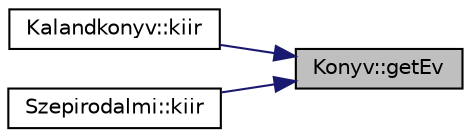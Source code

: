 digraph "Konyv::getEv"
{
 // LATEX_PDF_SIZE
  edge [fontname="Helvetica",fontsize="10",labelfontname="Helvetica",labelfontsize="10"];
  node [fontname="Helvetica",fontsize="10",shape=record];
  rankdir="RL";
  Node1 [label="Konyv::getEv",height=0.2,width=0.4,color="black", fillcolor="grey75", style="filled", fontcolor="black",tooltip="Getter függvény a könyv kiadásának évehez."];
  Node1 -> Node2 [dir="back",color="midnightblue",fontsize="10",style="solid"];
  Node2 [label="Kalandkonyv::kiir",height=0.2,width=0.4,color="black", fillcolor="white", style="filled",URL="$class_kalandkonyv.html#a9980d266a73420f3558f16bed0db0d34",tooltip="Kiírja a könyv adatait."];
  Node1 -> Node3 [dir="back",color="midnightblue",fontsize="10",style="solid"];
  Node3 [label="Szepirodalmi::kiir",height=0.2,width=0.4,color="black", fillcolor="white", style="filled",URL="$class_szepirodalmi.html#a795453f69e9cfa9787677c0ea18fa126",tooltip="Kiírja a könyv adatait."];
}
